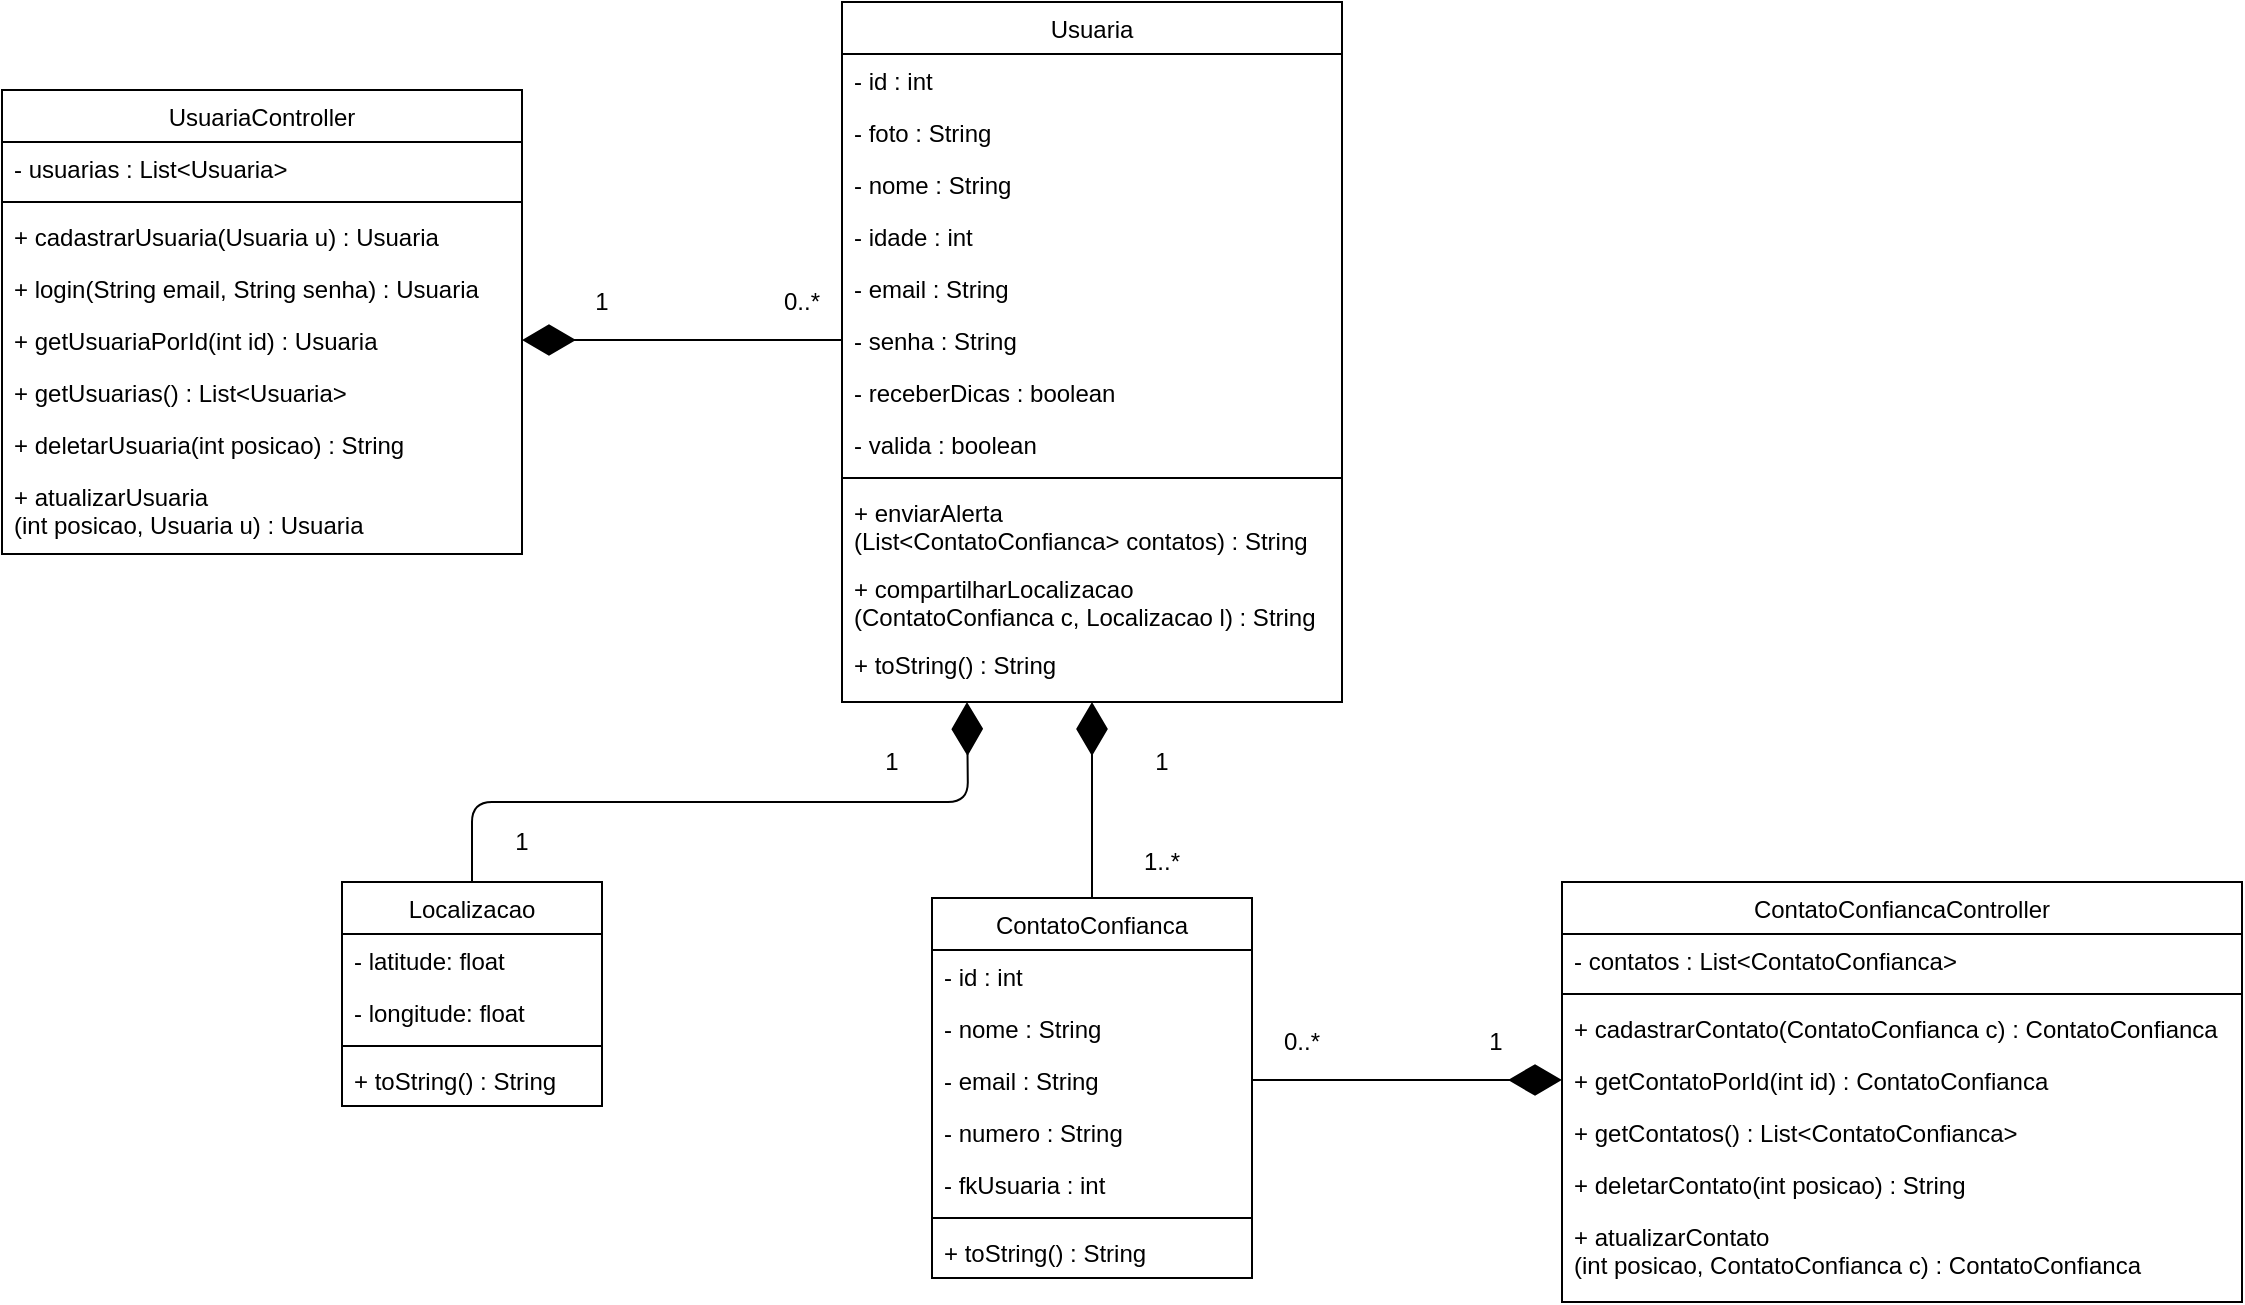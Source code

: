 <mxfile version="14.4.3" type="device"><diagram id="C5RBs43oDa-KdzZeNtuy" name="Page-1"><mxGraphModel dx="1021" dy="579" grid="1" gridSize="10" guides="1" tooltips="1" connect="1" arrows="1" fold="1" page="1" pageScale="1" pageWidth="827" pageHeight="1169" math="0" shadow="0"><root><mxCell id="WIyWlLk6GJQsqaUBKTNV-0"/><mxCell id="WIyWlLk6GJQsqaUBKTNV-1" parent="WIyWlLk6GJQsqaUBKTNV-0"/><mxCell id="zkfFHV4jXpPFQw0GAbJ--0" value="Usuaria" style="swimlane;fontStyle=0;align=center;verticalAlign=top;childLayout=stackLayout;horizontal=1;startSize=26;horizontalStack=0;resizeParent=1;resizeLast=0;collapsible=1;marginBottom=0;rounded=0;shadow=0;strokeWidth=1;" parent="WIyWlLk6GJQsqaUBKTNV-1" vertex="1"><mxGeometry x="480" y="80" width="250" height="350" as="geometry"><mxRectangle x="230" y="140" width="160" height="26" as="alternateBounds"/></mxGeometry></mxCell><mxCell id="zkfFHV4jXpPFQw0GAbJ--1" value="- id : int" style="text;align=left;verticalAlign=top;spacingLeft=4;spacingRight=4;overflow=hidden;rotatable=0;points=[[0,0.5],[1,0.5]];portConstraint=eastwest;" parent="zkfFHV4jXpPFQw0GAbJ--0" vertex="1"><mxGeometry y="26" width="250" height="26" as="geometry"/></mxCell><mxCell id="zkfFHV4jXpPFQw0GAbJ--2" value="- foto : String" style="text;align=left;verticalAlign=top;spacingLeft=4;spacingRight=4;overflow=hidden;rotatable=0;points=[[0,0.5],[1,0.5]];portConstraint=eastwest;rounded=0;shadow=0;html=0;" parent="zkfFHV4jXpPFQw0GAbJ--0" vertex="1"><mxGeometry y="52" width="250" height="26" as="geometry"/></mxCell><mxCell id="zkfFHV4jXpPFQw0GAbJ--3" value="- nome : String" style="text;align=left;verticalAlign=top;spacingLeft=4;spacingRight=4;overflow=hidden;rotatable=0;points=[[0,0.5],[1,0.5]];portConstraint=eastwest;rounded=0;shadow=0;html=0;" parent="zkfFHV4jXpPFQw0GAbJ--0" vertex="1"><mxGeometry y="78" width="250" height="26" as="geometry"/></mxCell><mxCell id="obgGsDQwWHsAH6nU6yuC-0" value="- idade : int" style="text;align=left;verticalAlign=top;spacingLeft=4;spacingRight=4;overflow=hidden;rotatable=0;points=[[0,0.5],[1,0.5]];portConstraint=eastwest;rounded=0;shadow=0;html=0;fontStyle=0" vertex="1" parent="zkfFHV4jXpPFQw0GAbJ--0"><mxGeometry y="104" width="250" height="26" as="geometry"/></mxCell><mxCell id="obgGsDQwWHsAH6nU6yuC-1" value="- email : String" style="text;align=left;verticalAlign=top;spacingLeft=4;spacingRight=4;overflow=hidden;rotatable=0;points=[[0,0.5],[1,0.5]];portConstraint=eastwest;rounded=0;shadow=0;html=0;fontStyle=0" vertex="1" parent="zkfFHV4jXpPFQw0GAbJ--0"><mxGeometry y="130" width="250" height="26" as="geometry"/></mxCell><mxCell id="obgGsDQwWHsAH6nU6yuC-2" value="- senha : String" style="text;align=left;verticalAlign=top;spacingLeft=4;spacingRight=4;overflow=hidden;rotatable=0;points=[[0,0.5],[1,0.5]];portConstraint=eastwest;rounded=0;shadow=0;html=0;fontStyle=0" vertex="1" parent="zkfFHV4jXpPFQw0GAbJ--0"><mxGeometry y="156" width="250" height="26" as="geometry"/></mxCell><mxCell id="obgGsDQwWHsAH6nU6yuC-3" value="- receberDicas : boolean" style="text;align=left;verticalAlign=top;spacingLeft=4;spacingRight=4;overflow=hidden;rotatable=0;points=[[0,0.5],[1,0.5]];portConstraint=eastwest;rounded=0;shadow=0;html=0;fontStyle=0" vertex="1" parent="zkfFHV4jXpPFQw0GAbJ--0"><mxGeometry y="182" width="250" height="26" as="geometry"/></mxCell><mxCell id="obgGsDQwWHsAH6nU6yuC-4" value="- valida : boolean" style="text;align=left;verticalAlign=top;spacingLeft=4;spacingRight=4;overflow=hidden;rotatable=0;points=[[0,0.5],[1,0.5]];portConstraint=eastwest;rounded=0;shadow=0;html=0;fontStyle=0" vertex="1" parent="zkfFHV4jXpPFQw0GAbJ--0"><mxGeometry y="208" width="250" height="26" as="geometry"/></mxCell><mxCell id="zkfFHV4jXpPFQw0GAbJ--4" value="" style="line;html=1;strokeWidth=1;align=left;verticalAlign=middle;spacingTop=-1;spacingLeft=3;spacingRight=3;rotatable=0;labelPosition=right;points=[];portConstraint=eastwest;" parent="zkfFHV4jXpPFQw0GAbJ--0" vertex="1"><mxGeometry y="234" width="250" height="8" as="geometry"/></mxCell><mxCell id="obgGsDQwWHsAH6nU6yuC-32" value="+ enviarAlerta&#10;(List&lt;ContatoConfianca&gt; contatos) : String" style="text;align=left;verticalAlign=top;spacingLeft=4;spacingRight=4;overflow=hidden;rotatable=0;points=[[0,0.5],[1,0.5]];portConstraint=eastwest;" vertex="1" parent="zkfFHV4jXpPFQw0GAbJ--0"><mxGeometry y="242" width="250" height="38" as="geometry"/></mxCell><mxCell id="obgGsDQwWHsAH6nU6yuC-25" value="+ compartilharLocalizacao&#10;(ContatoConfianca c, Localizacao l) : String" style="text;align=left;verticalAlign=top;spacingLeft=4;spacingRight=4;overflow=hidden;rotatable=0;points=[[0,0.5],[1,0.5]];portConstraint=eastwest;" vertex="1" parent="zkfFHV4jXpPFQw0GAbJ--0"><mxGeometry y="280" width="250" height="38" as="geometry"/></mxCell><mxCell id="obgGsDQwWHsAH6nU6yuC-22" value="+ toString() : String" style="text;align=left;verticalAlign=top;spacingLeft=4;spacingRight=4;overflow=hidden;rotatable=0;points=[[0,0.5],[1,0.5]];portConstraint=eastwest;" vertex="1" parent="zkfFHV4jXpPFQw0GAbJ--0"><mxGeometry y="318" width="250" height="26" as="geometry"/></mxCell><mxCell id="obgGsDQwWHsAH6nU6yuC-5" value="UsuariaController" style="swimlane;fontStyle=0;align=center;verticalAlign=top;childLayout=stackLayout;horizontal=1;startSize=26;horizontalStack=0;resizeParent=1;resizeLast=0;collapsible=1;marginBottom=0;rounded=0;shadow=0;strokeWidth=1;" vertex="1" parent="WIyWlLk6GJQsqaUBKTNV-1"><mxGeometry x="60" y="124" width="260" height="232" as="geometry"><mxRectangle x="340" y="380" width="170" height="26" as="alternateBounds"/></mxGeometry></mxCell><mxCell id="obgGsDQwWHsAH6nU6yuC-6" value="- usuarias : List&lt;Usuaria&gt;" style="text;align=left;verticalAlign=top;spacingLeft=4;spacingRight=4;overflow=hidden;rotatable=0;points=[[0,0.5],[1,0.5]];portConstraint=eastwest;" vertex="1" parent="obgGsDQwWHsAH6nU6yuC-5"><mxGeometry y="26" width="260" height="26" as="geometry"/></mxCell><mxCell id="obgGsDQwWHsAH6nU6yuC-7" value="" style="line;html=1;strokeWidth=1;align=left;verticalAlign=middle;spacingTop=-1;spacingLeft=3;spacingRight=3;rotatable=0;labelPosition=right;points=[];portConstraint=eastwest;" vertex="1" parent="obgGsDQwWHsAH6nU6yuC-5"><mxGeometry y="52" width="260" height="8" as="geometry"/></mxCell><mxCell id="obgGsDQwWHsAH6nU6yuC-9" value="+ cadastrarUsuaria(Usuaria u) : Usuaria" style="text;align=left;verticalAlign=top;spacingLeft=4;spacingRight=4;overflow=hidden;rotatable=0;points=[[0,0.5],[1,0.5]];portConstraint=eastwest;" vertex="1" parent="obgGsDQwWHsAH6nU6yuC-5"><mxGeometry y="60" width="260" height="26" as="geometry"/></mxCell><mxCell id="obgGsDQwWHsAH6nU6yuC-24" value="+ login(String email, String senha) : Usuaria" style="text;align=left;verticalAlign=top;spacingLeft=4;spacingRight=4;overflow=hidden;rotatable=0;points=[[0,0.5],[1,0.5]];portConstraint=eastwest;" vertex="1" parent="obgGsDQwWHsAH6nU6yuC-5"><mxGeometry y="86" width="260" height="26" as="geometry"/></mxCell><mxCell id="obgGsDQwWHsAH6nU6yuC-16" value="+ getUsuariaPorId(int id) : Usuaria" style="text;align=left;verticalAlign=top;spacingLeft=4;spacingRight=4;overflow=hidden;rotatable=0;points=[[0,0.5],[1,0.5]];portConstraint=eastwest;" vertex="1" parent="obgGsDQwWHsAH6nU6yuC-5"><mxGeometry y="112" width="260" height="26" as="geometry"/></mxCell><mxCell id="obgGsDQwWHsAH6nU6yuC-8" value="+ getUsuarias() : List&lt;Usuaria&gt;" style="text;align=left;verticalAlign=top;spacingLeft=4;spacingRight=4;overflow=hidden;rotatable=0;points=[[0,0.5],[1,0.5]];portConstraint=eastwest;" vertex="1" parent="obgGsDQwWHsAH6nU6yuC-5"><mxGeometry y="138" width="260" height="26" as="geometry"/></mxCell><mxCell id="obgGsDQwWHsAH6nU6yuC-11" value="+ deletarUsuaria(int posicao) : String" style="text;align=left;verticalAlign=top;spacingLeft=4;spacingRight=4;overflow=hidden;rotatable=0;points=[[0,0.5],[1,0.5]];portConstraint=eastwest;" vertex="1" parent="obgGsDQwWHsAH6nU6yuC-5"><mxGeometry y="164" width="260" height="26" as="geometry"/></mxCell><mxCell id="obgGsDQwWHsAH6nU6yuC-12" value="+ atualizarUsuaria&#10;(int posicao, Usuaria u) : Usuaria" style="text;align=left;verticalAlign=top;spacingLeft=4;spacingRight=4;overflow=hidden;rotatable=0;points=[[0,0.5],[1,0.5]];portConstraint=eastwest;" vertex="1" parent="obgGsDQwWHsAH6nU6yuC-5"><mxGeometry y="190" width="260" height="40" as="geometry"/></mxCell><mxCell id="obgGsDQwWHsAH6nU6yuC-13" value="ContatoConfianca" style="swimlane;fontStyle=0;align=center;verticalAlign=top;childLayout=stackLayout;horizontal=1;startSize=26;horizontalStack=0;resizeParent=1;resizeLast=0;collapsible=1;marginBottom=0;rounded=0;shadow=0;strokeWidth=1;" vertex="1" parent="WIyWlLk6GJQsqaUBKTNV-1"><mxGeometry x="525" y="528" width="160" height="190" as="geometry"><mxRectangle x="340" y="380" width="170" height="26" as="alternateBounds"/></mxGeometry></mxCell><mxCell id="obgGsDQwWHsAH6nU6yuC-14" value="- id : int" style="text;align=left;verticalAlign=top;spacingLeft=4;spacingRight=4;overflow=hidden;rotatable=0;points=[[0,0.5],[1,0.5]];portConstraint=eastwest;" vertex="1" parent="obgGsDQwWHsAH6nU6yuC-13"><mxGeometry y="26" width="160" height="26" as="geometry"/></mxCell><mxCell id="obgGsDQwWHsAH6nU6yuC-17" value="- nome : String" style="text;align=left;verticalAlign=top;spacingLeft=4;spacingRight=4;overflow=hidden;rotatable=0;points=[[0,0.5],[1,0.5]];portConstraint=eastwest;rounded=0;shadow=0;html=0;" vertex="1" parent="obgGsDQwWHsAH6nU6yuC-13"><mxGeometry y="52" width="160" height="26" as="geometry"/></mxCell><mxCell id="obgGsDQwWHsAH6nU6yuC-18" value="- email : String" style="text;align=left;verticalAlign=top;spacingLeft=4;spacingRight=4;overflow=hidden;rotatable=0;points=[[0,0.5],[1,0.5]];portConstraint=eastwest;rounded=0;shadow=0;html=0;fontStyle=0" vertex="1" parent="obgGsDQwWHsAH6nU6yuC-13"><mxGeometry y="78" width="160" height="26" as="geometry"/></mxCell><mxCell id="obgGsDQwWHsAH6nU6yuC-19" value="- numero : String" style="text;align=left;verticalAlign=top;spacingLeft=4;spacingRight=4;overflow=hidden;rotatable=0;points=[[0,0.5],[1,0.5]];portConstraint=eastwest;rounded=0;shadow=0;html=0;fontStyle=0" vertex="1" parent="obgGsDQwWHsAH6nU6yuC-13"><mxGeometry y="104" width="160" height="26" as="geometry"/></mxCell><mxCell id="obgGsDQwWHsAH6nU6yuC-20" value="- fkUsuaria : int" style="text;align=left;verticalAlign=top;spacingLeft=4;spacingRight=4;overflow=hidden;rotatable=0;points=[[0,0.5],[1,0.5]];portConstraint=eastwest;rounded=0;shadow=0;html=0;fontStyle=0" vertex="1" parent="obgGsDQwWHsAH6nU6yuC-13"><mxGeometry y="130" width="160" height="26" as="geometry"/></mxCell><mxCell id="obgGsDQwWHsAH6nU6yuC-15" value="" style="line;html=1;strokeWidth=1;align=left;verticalAlign=middle;spacingTop=-1;spacingLeft=3;spacingRight=3;rotatable=0;labelPosition=right;points=[];portConstraint=eastwest;" vertex="1" parent="obgGsDQwWHsAH6nU6yuC-13"><mxGeometry y="156" width="160" height="8" as="geometry"/></mxCell><mxCell id="obgGsDQwWHsAH6nU6yuC-21" value="+ toString() : String" style="text;align=left;verticalAlign=top;spacingLeft=4;spacingRight=4;overflow=hidden;rotatable=0;points=[[0,0.5],[1,0.5]];portConstraint=eastwest;" vertex="1" parent="obgGsDQwWHsAH6nU6yuC-13"><mxGeometry y="164" width="160" height="26" as="geometry"/></mxCell><mxCell id="obgGsDQwWHsAH6nU6yuC-26" value="Localizacao" style="swimlane;fontStyle=0;align=center;verticalAlign=top;childLayout=stackLayout;horizontal=1;startSize=26;horizontalStack=0;resizeParent=1;resizeLast=0;collapsible=1;marginBottom=0;rounded=0;shadow=0;strokeWidth=1;" vertex="1" parent="WIyWlLk6GJQsqaUBKTNV-1"><mxGeometry x="230" y="520" width="130" height="112" as="geometry"><mxRectangle x="340" y="380" width="170" height="26" as="alternateBounds"/></mxGeometry></mxCell><mxCell id="obgGsDQwWHsAH6nU6yuC-27" value="- latitude: float" style="text;align=left;verticalAlign=top;spacingLeft=4;spacingRight=4;overflow=hidden;rotatable=0;points=[[0,0.5],[1,0.5]];portConstraint=eastwest;" vertex="1" parent="obgGsDQwWHsAH6nU6yuC-26"><mxGeometry y="26" width="130" height="26" as="geometry"/></mxCell><mxCell id="obgGsDQwWHsAH6nU6yuC-30" value="- longitude: float" style="text;align=left;verticalAlign=top;spacingLeft=4;spacingRight=4;overflow=hidden;rotatable=0;points=[[0,0.5],[1,0.5]];portConstraint=eastwest;" vertex="1" parent="obgGsDQwWHsAH6nU6yuC-26"><mxGeometry y="52" width="130" height="26" as="geometry"/></mxCell><mxCell id="obgGsDQwWHsAH6nU6yuC-28" value="" style="line;html=1;strokeWidth=1;align=left;verticalAlign=middle;spacingTop=-1;spacingLeft=3;spacingRight=3;rotatable=0;labelPosition=right;points=[];portConstraint=eastwest;" vertex="1" parent="obgGsDQwWHsAH6nU6yuC-26"><mxGeometry y="78" width="130" height="8" as="geometry"/></mxCell><mxCell id="obgGsDQwWHsAH6nU6yuC-31" value="+ toString() : String" style="text;align=left;verticalAlign=top;spacingLeft=4;spacingRight=4;overflow=hidden;rotatable=0;points=[[0,0.5],[1,0.5]];portConstraint=eastwest;" vertex="1" parent="obgGsDQwWHsAH6nU6yuC-26"><mxGeometry y="86" width="130" height="26" as="geometry"/></mxCell><mxCell id="obgGsDQwWHsAH6nU6yuC-34" value="" style="endArrow=diamondThin;endFill=1;endSize=24;html=1;entryX=1;entryY=0.5;entryDx=0;entryDy=0;exitX=0;exitY=0.5;exitDx=0;exitDy=0;" edge="1" parent="WIyWlLk6GJQsqaUBKTNV-1" source="obgGsDQwWHsAH6nU6yuC-2" target="obgGsDQwWHsAH6nU6yuC-16"><mxGeometry width="160" relative="1" as="geometry"><mxPoint x="340" y="300" as="sourcePoint"/><mxPoint x="500" y="300" as="targetPoint"/></mxGeometry></mxCell><mxCell id="obgGsDQwWHsAH6nU6yuC-35" value="" style="endArrow=diamondThin;endFill=1;endSize=24;html=1;entryX=0.5;entryY=1;entryDx=0;entryDy=0;exitX=0.5;exitY=0;exitDx=0;exitDy=0;" edge="1" parent="WIyWlLk6GJQsqaUBKTNV-1" source="obgGsDQwWHsAH6nU6yuC-13" target="zkfFHV4jXpPFQw0GAbJ--0"><mxGeometry width="160" relative="1" as="geometry"><mxPoint x="340" y="610" as="sourcePoint"/><mxPoint x="500" y="610" as="targetPoint"/></mxGeometry></mxCell><mxCell id="obgGsDQwWHsAH6nU6yuC-36" value="" style="endArrow=diamondThin;endFill=1;endSize=24;html=1;entryX=0.25;entryY=1;entryDx=0;entryDy=0;exitX=0.5;exitY=0;exitDx=0;exitDy=0;" edge="1" parent="WIyWlLk6GJQsqaUBKTNV-1" source="obgGsDQwWHsAH6nU6yuC-26" target="zkfFHV4jXpPFQw0GAbJ--0"><mxGeometry width="160" relative="1" as="geometry"><mxPoint x="340" y="460" as="sourcePoint"/><mxPoint x="500" y="460" as="targetPoint"/><Array as="points"><mxPoint x="295" y="480"/><mxPoint x="543" y="480"/></Array></mxGeometry></mxCell><mxCell id="obgGsDQwWHsAH6nU6yuC-37" value="ContatoConfiancaController" style="swimlane;fontStyle=0;align=center;verticalAlign=top;childLayout=stackLayout;horizontal=1;startSize=26;horizontalStack=0;resizeParent=1;resizeLast=0;collapsible=1;marginBottom=0;rounded=0;shadow=0;strokeWidth=1;" vertex="1" parent="WIyWlLk6GJQsqaUBKTNV-1"><mxGeometry x="840" y="520" width="340" height="210" as="geometry"><mxRectangle x="340" y="380" width="170" height="26" as="alternateBounds"/></mxGeometry></mxCell><mxCell id="obgGsDQwWHsAH6nU6yuC-38" value="- contatos : List&lt;ContatoConfianca&gt;" style="text;align=left;verticalAlign=top;spacingLeft=4;spacingRight=4;overflow=hidden;rotatable=0;points=[[0,0.5],[1,0.5]];portConstraint=eastwest;" vertex="1" parent="obgGsDQwWHsAH6nU6yuC-37"><mxGeometry y="26" width="340" height="26" as="geometry"/></mxCell><mxCell id="obgGsDQwWHsAH6nU6yuC-39" value="" style="line;html=1;strokeWidth=1;align=left;verticalAlign=middle;spacingTop=-1;spacingLeft=3;spacingRight=3;rotatable=0;labelPosition=right;points=[];portConstraint=eastwest;" vertex="1" parent="obgGsDQwWHsAH6nU6yuC-37"><mxGeometry y="52" width="340" height="8" as="geometry"/></mxCell><mxCell id="obgGsDQwWHsAH6nU6yuC-40" value="+ cadastrarContato(ContatoConfianca c) : ContatoConfianca" style="text;align=left;verticalAlign=top;spacingLeft=4;spacingRight=4;overflow=hidden;rotatable=0;points=[[0,0.5],[1,0.5]];portConstraint=eastwest;" vertex="1" parent="obgGsDQwWHsAH6nU6yuC-37"><mxGeometry y="60" width="340" height="26" as="geometry"/></mxCell><mxCell id="obgGsDQwWHsAH6nU6yuC-42" value="+ getContatoPorId(int id) : ContatoConfianca" style="text;align=left;verticalAlign=top;spacingLeft=4;spacingRight=4;overflow=hidden;rotatable=0;points=[[0,0.5],[1,0.5]];portConstraint=eastwest;" vertex="1" parent="obgGsDQwWHsAH6nU6yuC-37"><mxGeometry y="86" width="340" height="26" as="geometry"/></mxCell><mxCell id="obgGsDQwWHsAH6nU6yuC-43" value="+ getContatos() : List&lt;ContatoConfianca&gt;" style="text;align=left;verticalAlign=top;spacingLeft=4;spacingRight=4;overflow=hidden;rotatable=0;points=[[0,0.5],[1,0.5]];portConstraint=eastwest;" vertex="1" parent="obgGsDQwWHsAH6nU6yuC-37"><mxGeometry y="112" width="340" height="26" as="geometry"/></mxCell><mxCell id="obgGsDQwWHsAH6nU6yuC-44" value="+ deletarContato(int posicao) : String" style="text;align=left;verticalAlign=top;spacingLeft=4;spacingRight=4;overflow=hidden;rotatable=0;points=[[0,0.5],[1,0.5]];portConstraint=eastwest;" vertex="1" parent="obgGsDQwWHsAH6nU6yuC-37"><mxGeometry y="138" width="340" height="26" as="geometry"/></mxCell><mxCell id="obgGsDQwWHsAH6nU6yuC-45" value="+ atualizarContato&#10;(int posicao, ContatoConfianca c) : ContatoConfianca" style="text;align=left;verticalAlign=top;spacingLeft=4;spacingRight=4;overflow=hidden;rotatable=0;points=[[0,0.5],[1,0.5]];portConstraint=eastwest;" vertex="1" parent="obgGsDQwWHsAH6nU6yuC-37"><mxGeometry y="164" width="340" height="40" as="geometry"/></mxCell><mxCell id="obgGsDQwWHsAH6nU6yuC-46" value="" style="endArrow=diamondThin;endFill=1;endSize=24;html=1;exitX=1;exitY=0.5;exitDx=0;exitDy=0;entryX=0;entryY=0.5;entryDx=0;entryDy=0;" edge="1" parent="WIyWlLk6GJQsqaUBKTNV-1" source="obgGsDQwWHsAH6nU6yuC-18"><mxGeometry width="160" relative="1" as="geometry"><mxPoint x="750" y="690" as="sourcePoint"/><mxPoint x="840" y="619" as="targetPoint"/></mxGeometry></mxCell><mxCell id="obgGsDQwWHsAH6nU6yuC-48" value="0..*" style="text;html=1;strokeColor=none;fillColor=none;align=center;verticalAlign=middle;whiteSpace=wrap;rounded=0;" vertex="1" parent="WIyWlLk6GJQsqaUBKTNV-1"><mxGeometry x="440" y="220" width="40" height="20" as="geometry"/></mxCell><mxCell id="obgGsDQwWHsAH6nU6yuC-49" value="1" style="text;html=1;strokeColor=none;fillColor=none;align=center;verticalAlign=middle;whiteSpace=wrap;rounded=0;" vertex="1" parent="WIyWlLk6GJQsqaUBKTNV-1"><mxGeometry x="340" y="220" width="40" height="20" as="geometry"/></mxCell><mxCell id="obgGsDQwWHsAH6nU6yuC-50" value="1" style="text;html=1;strokeColor=none;fillColor=none;align=center;verticalAlign=middle;whiteSpace=wrap;rounded=0;" vertex="1" parent="WIyWlLk6GJQsqaUBKTNV-1"><mxGeometry x="300" y="490" width="40" height="20" as="geometry"/></mxCell><mxCell id="obgGsDQwWHsAH6nU6yuC-51" value="1" style="text;html=1;strokeColor=none;fillColor=none;align=center;verticalAlign=middle;whiteSpace=wrap;rounded=0;" vertex="1" parent="WIyWlLk6GJQsqaUBKTNV-1"><mxGeometry x="485" y="450" width="40" height="20" as="geometry"/></mxCell><mxCell id="obgGsDQwWHsAH6nU6yuC-52" value="1" style="text;html=1;strokeColor=none;fillColor=none;align=center;verticalAlign=middle;whiteSpace=wrap;rounded=0;" vertex="1" parent="WIyWlLk6GJQsqaUBKTNV-1"><mxGeometry x="620" y="450" width="40" height="20" as="geometry"/></mxCell><mxCell id="obgGsDQwWHsAH6nU6yuC-53" value="1..*" style="text;html=1;strokeColor=none;fillColor=none;align=center;verticalAlign=middle;whiteSpace=wrap;rounded=0;" vertex="1" parent="WIyWlLk6GJQsqaUBKTNV-1"><mxGeometry x="620" y="500" width="40" height="20" as="geometry"/></mxCell><mxCell id="obgGsDQwWHsAH6nU6yuC-54" value="0..*" style="text;html=1;strokeColor=none;fillColor=none;align=center;verticalAlign=middle;whiteSpace=wrap;rounded=0;" vertex="1" parent="WIyWlLk6GJQsqaUBKTNV-1"><mxGeometry x="690" y="590" width="40" height="20" as="geometry"/></mxCell><mxCell id="obgGsDQwWHsAH6nU6yuC-55" value="1" style="text;html=1;strokeColor=none;fillColor=none;align=center;verticalAlign=middle;whiteSpace=wrap;rounded=0;" vertex="1" parent="WIyWlLk6GJQsqaUBKTNV-1"><mxGeometry x="787" y="590" width="40" height="20" as="geometry"/></mxCell></root></mxGraphModel></diagram></mxfile>